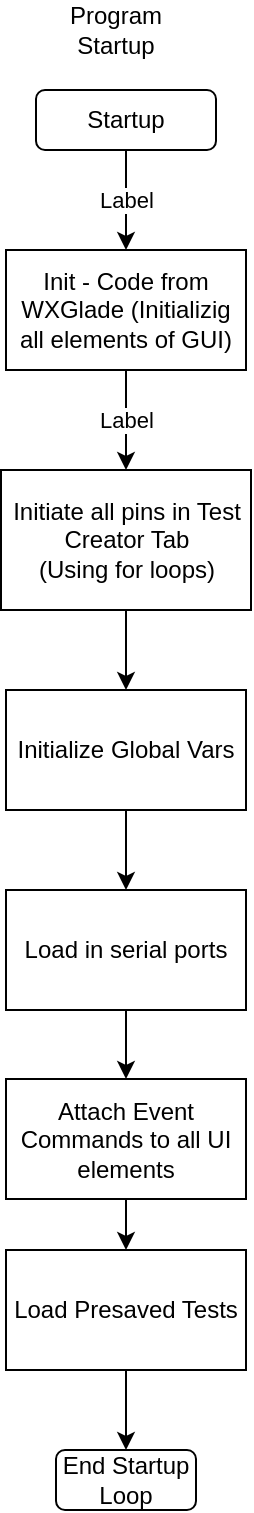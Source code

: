 <mxfile version="14.4.8" type="github">
  <diagram id="C5RBs43oDa-KdzZeNtuy" name="Page-1">
    <mxGraphModel dx="1422" dy="762" grid="1" gridSize="10" guides="1" tooltips="1" connect="1" arrows="1" fold="1" page="1" pageScale="1" pageWidth="827" pageHeight="1169" math="0" shadow="0">
      <root>
        <mxCell id="WIyWlLk6GJQsqaUBKTNV-0" />
        <mxCell id="WIyWlLk6GJQsqaUBKTNV-1" parent="WIyWlLk6GJQsqaUBKTNV-0" />
        <mxCell id="OSazqYn0YOGiJcbv6HIh-0" value="Program Startup" style="text;html=1;strokeColor=none;fillColor=none;align=center;verticalAlign=middle;whiteSpace=wrap;rounded=0;" vertex="1" parent="WIyWlLk6GJQsqaUBKTNV-1">
          <mxGeometry x="120" y="50" width="40" height="20" as="geometry" />
        </mxCell>
        <mxCell id="OSazqYn0YOGiJcbv6HIh-2" value="Init - Code from WXGlade (Initializig all elements of GUI)" style="rounded=0;whiteSpace=wrap;html=1;" vertex="1" parent="WIyWlLk6GJQsqaUBKTNV-1">
          <mxGeometry x="85" y="170" width="120" height="60" as="geometry" />
        </mxCell>
        <mxCell id="OSazqYn0YOGiJcbv6HIh-4" value="Startup" style="rounded=1;whiteSpace=wrap;html=1;" vertex="1" parent="WIyWlLk6GJQsqaUBKTNV-1">
          <mxGeometry x="100" y="90" width="90" height="30" as="geometry" />
        </mxCell>
        <mxCell id="OSazqYn0YOGiJcbv6HIh-5" value="" style="endArrow=classic;html=1;exitX=0.5;exitY=1;exitDx=0;exitDy=0;entryX=0.5;entryY=0;entryDx=0;entryDy=0;" edge="1" parent="WIyWlLk6GJQsqaUBKTNV-1" source="OSazqYn0YOGiJcbv6HIh-4" target="OSazqYn0YOGiJcbv6HIh-2">
          <mxGeometry relative="1" as="geometry">
            <mxPoint x="360" y="370" as="sourcePoint" />
            <mxPoint x="460" y="370" as="targetPoint" />
          </mxGeometry>
        </mxCell>
        <mxCell id="OSazqYn0YOGiJcbv6HIh-6" value="Label" style="edgeLabel;resizable=0;html=1;align=center;verticalAlign=middle;" connectable="0" vertex="1" parent="OSazqYn0YOGiJcbv6HIh-5">
          <mxGeometry relative="1" as="geometry" />
        </mxCell>
        <mxCell id="OSazqYn0YOGiJcbv6HIh-7" value="Initiate all pins in Test Creator Tab&lt;br&gt;(Using for loops)" style="rounded=0;whiteSpace=wrap;html=1;" vertex="1" parent="WIyWlLk6GJQsqaUBKTNV-1">
          <mxGeometry x="82.5" y="280" width="125" height="70" as="geometry" />
        </mxCell>
        <mxCell id="OSazqYn0YOGiJcbv6HIh-8" value="" style="endArrow=classic;html=1;exitX=0.5;exitY=1;exitDx=0;exitDy=0;entryX=0.5;entryY=0;entryDx=0;entryDy=0;" edge="1" parent="WIyWlLk6GJQsqaUBKTNV-1" source="OSazqYn0YOGiJcbv6HIh-2" target="OSazqYn0YOGiJcbv6HIh-7">
          <mxGeometry relative="1" as="geometry">
            <mxPoint x="155" y="130" as="sourcePoint" />
            <mxPoint x="155" y="240" as="targetPoint" />
            <Array as="points" />
          </mxGeometry>
        </mxCell>
        <mxCell id="OSazqYn0YOGiJcbv6HIh-9" value="Label" style="edgeLabel;resizable=0;html=1;align=center;verticalAlign=middle;" connectable="0" vertex="1" parent="OSazqYn0YOGiJcbv6HIh-8">
          <mxGeometry relative="1" as="geometry" />
        </mxCell>
        <mxCell id="OSazqYn0YOGiJcbv6HIh-10" value="Initialize Global Vars" style="rounded=0;whiteSpace=wrap;html=1;" vertex="1" parent="WIyWlLk6GJQsqaUBKTNV-1">
          <mxGeometry x="85" y="390" width="120" height="60" as="geometry" />
        </mxCell>
        <mxCell id="OSazqYn0YOGiJcbv6HIh-11" value="" style="endArrow=classic;html=1;exitX=0.5;exitY=1;exitDx=0;exitDy=0;entryX=0.5;entryY=0;entryDx=0;entryDy=0;" edge="1" parent="WIyWlLk6GJQsqaUBKTNV-1" source="OSazqYn0YOGiJcbv6HIh-7" target="OSazqYn0YOGiJcbv6HIh-10">
          <mxGeometry width="50" height="50" relative="1" as="geometry">
            <mxPoint x="380" y="390" as="sourcePoint" />
            <mxPoint x="430" y="340" as="targetPoint" />
          </mxGeometry>
        </mxCell>
        <mxCell id="OSazqYn0YOGiJcbv6HIh-16" value="" style="edgeStyle=orthogonalEdgeStyle;rounded=0;orthogonalLoop=1;jettySize=auto;html=1;" edge="1" parent="WIyWlLk6GJQsqaUBKTNV-1" source="OSazqYn0YOGiJcbv6HIh-12" target="OSazqYn0YOGiJcbv6HIh-15">
          <mxGeometry relative="1" as="geometry" />
        </mxCell>
        <mxCell id="OSazqYn0YOGiJcbv6HIh-12" value="Load in serial ports" style="rounded=0;whiteSpace=wrap;html=1;" vertex="1" parent="WIyWlLk6GJQsqaUBKTNV-1">
          <mxGeometry x="85" y="490" width="120" height="60" as="geometry" />
        </mxCell>
        <mxCell id="OSazqYn0YOGiJcbv6HIh-13" value="" style="endArrow=classic;html=1;entryX=0.5;entryY=0;entryDx=0;entryDy=0;exitX=0.5;exitY=1;exitDx=0;exitDy=0;" edge="1" parent="WIyWlLk6GJQsqaUBKTNV-1" source="OSazqYn0YOGiJcbv6HIh-10" target="OSazqYn0YOGiJcbv6HIh-12">
          <mxGeometry width="50" height="50" relative="1" as="geometry">
            <mxPoint x="380" y="520" as="sourcePoint" />
            <mxPoint x="430" y="470" as="targetPoint" />
          </mxGeometry>
        </mxCell>
        <mxCell id="OSazqYn0YOGiJcbv6HIh-14" value="End Startup Loop" style="rounded=1;whiteSpace=wrap;html=1;" vertex="1" parent="WIyWlLk6GJQsqaUBKTNV-1">
          <mxGeometry x="110" y="770" width="70" height="30" as="geometry" />
        </mxCell>
        <mxCell id="OSazqYn0YOGiJcbv6HIh-20" value="" style="edgeStyle=orthogonalEdgeStyle;rounded=0;orthogonalLoop=1;jettySize=auto;html=1;" edge="1" parent="WIyWlLk6GJQsqaUBKTNV-1" source="OSazqYn0YOGiJcbv6HIh-15" target="OSazqYn0YOGiJcbv6HIh-19">
          <mxGeometry relative="1" as="geometry" />
        </mxCell>
        <mxCell id="OSazqYn0YOGiJcbv6HIh-15" value="Attach Event Commands to all UI elements" style="whiteSpace=wrap;html=1;rounded=0;" vertex="1" parent="WIyWlLk6GJQsqaUBKTNV-1">
          <mxGeometry x="85" y="584.5" width="120" height="60" as="geometry" />
        </mxCell>
        <mxCell id="OSazqYn0YOGiJcbv6HIh-21" value="" style="edgeStyle=orthogonalEdgeStyle;rounded=0;orthogonalLoop=1;jettySize=auto;html=1;" edge="1" parent="WIyWlLk6GJQsqaUBKTNV-1" source="OSazqYn0YOGiJcbv6HIh-19" target="OSazqYn0YOGiJcbv6HIh-14">
          <mxGeometry relative="1" as="geometry" />
        </mxCell>
        <mxCell id="OSazqYn0YOGiJcbv6HIh-19" value="Load Presaved Tests" style="whiteSpace=wrap;html=1;rounded=0;" vertex="1" parent="WIyWlLk6GJQsqaUBKTNV-1">
          <mxGeometry x="85" y="670" width="120" height="60" as="geometry" />
        </mxCell>
      </root>
    </mxGraphModel>
  </diagram>
</mxfile>
